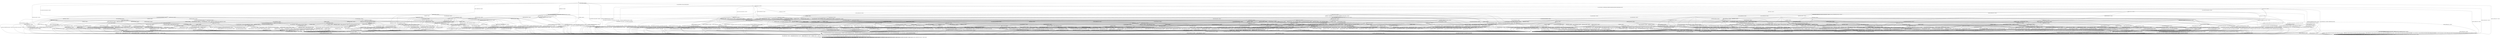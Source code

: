 digraph h16 {
s0 [label="s0"];
s1 [label="s1"];
s2 [label="s2"];
s6 [label="s6"];
s9 [label="s9"];
s10 [label="s10"];
s12 [label="s12"];
s84 [label="s84"];
s3 [label="s3"];
s4 [label="s4"];
s7 [label="s7"];
s8 [label="s8"];
s11 [label="s11"];
s13 [label="s13"];
s20 [label="s20"];
s26 [label="s26"];
s43 [label="s43"];
s45 [label="s45"];
s64 [label="s64"];
s65 [label="s65"];
s85 [label="s85"];
s86 [label="s86"];
s95 [label="s95"];
s5 [label="s5"];
s14 [label="s14"];
s21 [label="s21"];
s22 [label="s22"];
s23 [label="s23"];
s27 [label="s27"];
s30 [label="s30"];
s31 [label="s31"];
s44 [label="s44"];
s46 [label="s46"];
s52 [label="s52"];
s67 [label="s67"];
s69 [label="s69"];
s70 [label="s70"];
s87 [label="s87"];
s88 [label="s88"];
s89 [label="s89"];
s91 [label="s91"];
s97 [label="s97"];
s15 [label="s15"];
s16 [label="s16"];
s24 [label="s24"];
s28 [label="s28"];
s29 [label="s29"];
s37 [label="s37"];
s38 [label="s38"];
s49 [label="s49"];
s50 [label="s50"];
s54 [label="s54"];
s55 [label="s55"];
s72 [label="s72"];
s90 [label="s90"];
s92 [label="s92"];
s93 [label="s93"];
s96 [label="s96"];
s17 [label="s17"];
s18 [label="s18"];
s19 [label="s19"];
s25 [label="s25"];
s32 [label="s32"];
s33 [label="s33"];
s34 [label="s34"];
s35 [label="s35"];
s39 [label="s39"];
s40 [label="s40"];
s47 [label="s47"];
s51 [label="s51"];
s53 [label="s53"];
s60 [label="s60"];
s61 [label="s61"];
s66 [label="s66"];
s73 [label="s73"];
s94 [label="s94"];
s36 [label="s36"];
s41 [label="s41"];
s48 [label="s48"];
s56 [label="s56"];
s57 [label="s57"];
s58 [label="s58"];
s62 [label="s62"];
s63 [label="s63"];
s68 [label="s68"];
s71 [label="s71"];
s74 [label="s74"];
s75 [label="s75"];
s78 [label="s78"];
s79 [label="s79"];
s42 [label="s42"];
s59 [label="s59"];
s76 [label="s76"];
s77 [label="s77"];
s80 [label="s80"];
s83 [label="s83"];
s81 [label="s81"];
s82 [label="s82"];
s0 -> s1 [label="RSA_CLIENT_HELLO / HELLO_VERIFY_REQUEST"];
s0 -> s2 [label="RSA_CLIENT_KEY_EXCHANGE / TIMEOUT"];
s0 -> s9 [label="CHANGE_CIPHER_SPEC / TIMEOUT"];
s0 -> s10 [label="FINISHED / TIMEOUT"];
s0 -> s0 [label="APPLICATION / TIMEOUT"];
s0 -> s84 [label="CERTIFICATE / TIMEOUT"];
s0 -> s12 [label="EMPTY_CERTIFICATE / TIMEOUT"];
s0 -> s10 [label="CERTIFICATE_VERIFY / TIMEOUT"];
s0 -> s6 [label="Alert(WARNING,CLOSE_NOTIFY) / TIMEOUT"];
s0 -> s6 [label="Alert(FATAL,UNEXPECTED_MESSAGE) / TIMEOUT"];
s1 -> s3 [label="RSA_CLIENT_HELLO / SERVER_HELLO,CERTIFICATE,CERTIFICATE_REQUEST,SERVER_HELLO_DONE"];
s1 -> s4 [label="RSA_CLIENT_KEY_EXCHANGE / TIMEOUT"];
s1 -> s9 [label="CHANGE_CIPHER_SPEC / TIMEOUT"];
s1 -> s11 [label="FINISHED / TIMEOUT"];
s1 -> s1 [label="APPLICATION / TIMEOUT"];
s1 -> s20 [label="CERTIFICATE / TIMEOUT"];
s1 -> s13 [label="EMPTY_CERTIFICATE / TIMEOUT"];
s1 -> s11 [label="CERTIFICATE_VERIFY / TIMEOUT"];
s1 -> s6 [label="Alert(WARNING,CLOSE_NOTIFY) / Alert(WARNING,CLOSE_NOTIFY)"];
s1 -> s6 [label="Alert(FATAL,UNEXPECTED_MESSAGE) / TIMEOUT"];
s2 -> s64 [label="RSA_CLIENT_HELLO / TIMEOUT"];
s2 -> s10 [label="RSA_CLIENT_KEY_EXCHANGE / TIMEOUT"];
s2 -> s8 [label="CHANGE_CIPHER_SPEC / TIMEOUT"];
s2 -> s43 [label="FINISHED / TIMEOUT"];
s2 -> s2 [label="APPLICATION / TIMEOUT"];
s2 -> s26 [label="CERTIFICATE / TIMEOUT"];
s2 -> s26 [label="EMPTY_CERTIFICATE / TIMEOUT"];
s2 -> s85 [label="CERTIFICATE_VERIFY / TIMEOUT"];
s2 -> s6 [label="Alert(WARNING,CLOSE_NOTIFY) / TIMEOUT"];
s2 -> s6 [label="Alert(FATAL,UNEXPECTED_MESSAGE) / TIMEOUT"];
s6 -> s7 [label="RSA_CLIENT_HELLO / TIMEOUT"];
s6 -> s7 [label="RSA_CLIENT_KEY_EXCHANGE / TIMEOUT"];
s6 -> s7 [label="CHANGE_CIPHER_SPEC / TIMEOUT"];
s6 -> s7 [label="FINISHED / TIMEOUT"];
s6 -> s7 [label="APPLICATION / TIMEOUT"];
s6 -> s7 [label="CERTIFICATE / TIMEOUT"];
s6 -> s7 [label="EMPTY_CERTIFICATE / TIMEOUT"];
s6 -> s7 [label="CERTIFICATE_VERIFY / TIMEOUT"];
s6 -> s7 [label="Alert(WARNING,CLOSE_NOTIFY) / TIMEOUT"];
s6 -> s7 [label="Alert(FATAL,UNEXPECTED_MESSAGE) / TIMEOUT"];
s9 -> s9 [label="RSA_CLIENT_HELLO / TIMEOUT"];
s9 -> s9 [label="RSA_CLIENT_KEY_EXCHANGE / TIMEOUT"];
s9 -> s9 [label="CHANGE_CIPHER_SPEC / TIMEOUT"];
s9 -> s9 [label="FINISHED / TIMEOUT"];
s9 -> s9 [label="APPLICATION / TIMEOUT"];
s9 -> s9 [label="CERTIFICATE / TIMEOUT"];
s9 -> s9 [label="EMPTY_CERTIFICATE / TIMEOUT"];
s9 -> s9 [label="CERTIFICATE_VERIFY / TIMEOUT"];
s9 -> s9 [label="Alert(WARNING,CLOSE_NOTIFY) / TIMEOUT"];
s9 -> s9 [label="Alert(FATAL,UNEXPECTED_MESSAGE) / TIMEOUT"];
s10 -> s10 [label="RSA_CLIENT_HELLO / TIMEOUT"];
s10 -> s10 [label="RSA_CLIENT_KEY_EXCHANGE / TIMEOUT"];
s10 -> s9 [label="CHANGE_CIPHER_SPEC / TIMEOUT"];
s10 -> s10 [label="FINISHED / TIMEOUT"];
s10 -> s10 [label="APPLICATION / TIMEOUT"];
s10 -> s10 [label="CERTIFICATE / TIMEOUT"];
s10 -> s10 [label="EMPTY_CERTIFICATE / TIMEOUT"];
s10 -> s10 [label="CERTIFICATE_VERIFY / TIMEOUT"];
s10 -> s6 [label="Alert(WARNING,CLOSE_NOTIFY) / TIMEOUT"];
s10 -> s6 [label="Alert(FATAL,UNEXPECTED_MESSAGE) / TIMEOUT"];
s12 -> s65 [label="RSA_CLIENT_HELLO / TIMEOUT"];
s12 -> s26 [label="RSA_CLIENT_KEY_EXCHANGE / TIMEOUT"];
s12 -> s8 [label="CHANGE_CIPHER_SPEC / TIMEOUT"];
s12 -> s45 [label="FINISHED / TIMEOUT"];
s12 -> s12 [label="APPLICATION / TIMEOUT"];
s12 -> s10 [label="CERTIFICATE / TIMEOUT"];
s12 -> s10 [label="EMPTY_CERTIFICATE / TIMEOUT"];
s12 -> s86 [label="CERTIFICATE_VERIFY / TIMEOUT"];
s12 -> s6 [label="Alert(WARNING,CLOSE_NOTIFY) / TIMEOUT"];
s12 -> s6 [label="Alert(FATAL,UNEXPECTED_MESSAGE) / TIMEOUT"];
s84 -> s95 [label="RSA_CLIENT_HELLO / TIMEOUT"];
s84 -> s84 [label="RSA_CLIENT_KEY_EXCHANGE / TIMEOUT"];
s84 -> s9 [label="CHANGE_CIPHER_SPEC / TIMEOUT"];
s84 -> s84 [label="FINISHED / TIMEOUT"];
s84 -> s84 [label="APPLICATION / TIMEOUT"];
s84 -> s10 [label="CERTIFICATE / TIMEOUT"];
s84 -> s10 [label="EMPTY_CERTIFICATE / TIMEOUT"];
s84 -> s86 [label="CERTIFICATE_VERIFY / TIMEOUT"];
s84 -> s6 [label="Alert(WARNING,CLOSE_NOTIFY) / TIMEOUT"];
s84 -> s6 [label="Alert(FATAL,UNEXPECTED_MESSAGE) / TIMEOUT"];
s3 -> s6 [label="RSA_CLIENT_HELLO / Alert(FATAL,UNEXPECTED_MESSAGE)"];
s3 -> s14 [label="RSA_CLIENT_KEY_EXCHANGE / TIMEOUT"];
s3 -> s9 [label="CHANGE_CIPHER_SPEC / TIMEOUT"];
s3 -> s11 [label="FINISHED / TIMEOUT"];
s3 -> s3 [label="APPLICATION / TIMEOUT"];
s3 -> s97 [label="CERTIFICATE / TIMEOUT"];
s3 -> s21 [label="EMPTY_CERTIFICATE / TIMEOUT"];
s3 -> s11 [label="CERTIFICATE_VERIFY / TIMEOUT"];
s3 -> s6 [label="Alert(WARNING,CLOSE_NOTIFY) / Alert(WARNING,CLOSE_NOTIFY)"];
s3 -> s6 [label="Alert(FATAL,UNEXPECTED_MESSAGE) / TIMEOUT"];
s4 -> s30 [label="RSA_CLIENT_HELLO / TIMEOUT"];
s4 -> s11 [label="RSA_CLIENT_KEY_EXCHANGE / TIMEOUT"];
s4 -> s5 [label="CHANGE_CIPHER_SPEC / TIMEOUT"];
s4 -> s44 [label="FINISHED / TIMEOUT"];
s4 -> s4 [label="APPLICATION / TIMEOUT"];
s4 -> s27 [label="CERTIFICATE / TIMEOUT"];
s4 -> s27 [label="EMPTY_CERTIFICATE / TIMEOUT"];
s4 -> s22 [label="CERTIFICATE_VERIFY / TIMEOUT"];
s4 -> s6 [label="Alert(WARNING,CLOSE_NOTIFY) / Alert(WARNING,CLOSE_NOTIFY)"];
s4 -> s6 [label="Alert(FATAL,UNEXPECTED_MESSAGE) / TIMEOUT"];
s7 -> s7 [label="RSA_CLIENT_HELLO / SOCKET_CLOSED"];
s7 -> s7 [label="RSA_CLIENT_KEY_EXCHANGE / SOCKET_CLOSED"];
s7 -> s7 [label="CHANGE_CIPHER_SPEC / SOCKET_CLOSED"];
s7 -> s7 [label="FINISHED / SOCKET_CLOSED"];
s7 -> s7 [label="APPLICATION / SOCKET_CLOSED"];
s7 -> s7 [label="CERTIFICATE / SOCKET_CLOSED"];
s7 -> s7 [label="EMPTY_CERTIFICATE / SOCKET_CLOSED"];
s7 -> s7 [label="CERTIFICATE_VERIFY / SOCKET_CLOSED"];
s7 -> s7 [label="Alert(WARNING,CLOSE_NOTIFY) / SOCKET_CLOSED"];
s7 -> s7 [label="Alert(FATAL,UNEXPECTED_MESSAGE) / SOCKET_CLOSED"];
s8 -> s6 [label="RSA_CLIENT_HELLO / TIMEOUT"];
s8 -> s6 [label="RSA_CLIENT_KEY_EXCHANGE / TIMEOUT"];
s8 -> s9 [label="CHANGE_CIPHER_SPEC / TIMEOUT"];
s8 -> s6 [label="FINISHED / TIMEOUT"];
s8 -> s8 [label="APPLICATION / TIMEOUT"];
s8 -> s6 [label="CERTIFICATE / TIMEOUT"];
s8 -> s6 [label="EMPTY_CERTIFICATE / TIMEOUT"];
s8 -> s6 [label="CERTIFICATE_VERIFY / TIMEOUT"];
s8 -> s8 [label="Alert(WARNING,CLOSE_NOTIFY) / TIMEOUT"];
s8 -> s8 [label="Alert(FATAL,UNEXPECTED_MESSAGE) / TIMEOUT"];
s11 -> s11 [label="RSA_CLIENT_HELLO / TIMEOUT"];
s11 -> s11 [label="RSA_CLIENT_KEY_EXCHANGE / TIMEOUT"];
s11 -> s9 [label="CHANGE_CIPHER_SPEC / TIMEOUT"];
s11 -> s11 [label="FINISHED / TIMEOUT"];
s11 -> s11 [label="APPLICATION / TIMEOUT"];
s11 -> s11 [label="CERTIFICATE / TIMEOUT"];
s11 -> s11 [label="EMPTY_CERTIFICATE / TIMEOUT"];
s11 -> s11 [label="CERTIFICATE_VERIFY / TIMEOUT"];
s11 -> s6 [label="Alert(WARNING,CLOSE_NOTIFY) / Alert(WARNING,CLOSE_NOTIFY)"];
s11 -> s6 [label="Alert(FATAL,UNEXPECTED_MESSAGE) / TIMEOUT"];
s13 -> s31 [label="RSA_CLIENT_HELLO / TIMEOUT"];
s13 -> s27 [label="RSA_CLIENT_KEY_EXCHANGE / TIMEOUT"];
s13 -> s5 [label="CHANGE_CIPHER_SPEC / TIMEOUT"];
s13 -> s46 [label="FINISHED / TIMEOUT"];
s13 -> s13 [label="APPLICATION / TIMEOUT"];
s13 -> s11 [label="CERTIFICATE / TIMEOUT"];
s13 -> s11 [label="EMPTY_CERTIFICATE / TIMEOUT"];
s13 -> s23 [label="CERTIFICATE_VERIFY / TIMEOUT"];
s13 -> s6 [label="Alert(WARNING,CLOSE_NOTIFY) / Alert(WARNING,CLOSE_NOTIFY)"];
s13 -> s6 [label="Alert(FATAL,UNEXPECTED_MESSAGE) / TIMEOUT"];
s20 -> s20 [label="RSA_CLIENT_HELLO / TIMEOUT"];
s20 -> s97 [label="RSA_CLIENT_KEY_EXCHANGE / TIMEOUT"];
s20 -> s9 [label="CHANGE_CIPHER_SPEC / TIMEOUT"];
s20 -> s20 [label="FINISHED / TIMEOUT"];
s20 -> s20 [label="APPLICATION / TIMEOUT"];
s20 -> s11 [label="CERTIFICATE / TIMEOUT"];
s20 -> s11 [label="EMPTY_CERTIFICATE / TIMEOUT"];
s20 -> s23 [label="CERTIFICATE_VERIFY / TIMEOUT"];
s20 -> s6 [label="Alert(WARNING,CLOSE_NOTIFY) / Alert(WARNING,CLOSE_NOTIFY)"];
s20 -> s6 [label="Alert(FATAL,UNEXPECTED_MESSAGE) / TIMEOUT"];
s26 -> s67 [label="RSA_CLIENT_HELLO / TIMEOUT"];
s26 -> s10 [label="RSA_CLIENT_KEY_EXCHANGE / TIMEOUT"];
s26 -> s8 [label="CHANGE_CIPHER_SPEC / TIMEOUT"];
s26 -> s52 [label="FINISHED / TIMEOUT"];
s26 -> s26 [label="APPLICATION / TIMEOUT"];
s26 -> s10 [label="CERTIFICATE / TIMEOUT"];
s26 -> s10 [label="EMPTY_CERTIFICATE / TIMEOUT"];
s26 -> s87 [label="CERTIFICATE_VERIFY / TIMEOUT"];
s26 -> s6 [label="Alert(WARNING,CLOSE_NOTIFY) / TIMEOUT"];
s26 -> s6 [label="Alert(FATAL,UNEXPECTED_MESSAGE) / TIMEOUT"];
s43 -> s69 [label="RSA_CLIENT_HELLO / TIMEOUT"];
s43 -> s10 [label="RSA_CLIENT_KEY_EXCHANGE / TIMEOUT"];
s43 -> s8 [label="CHANGE_CIPHER_SPEC / TIMEOUT"];
s43 -> s10 [label="FINISHED / TIMEOUT"];
s43 -> s43 [label="APPLICATION / TIMEOUT"];
s43 -> s52 [label="CERTIFICATE / TIMEOUT"];
s43 -> s52 [label="EMPTY_CERTIFICATE / TIMEOUT"];
s43 -> s88 [label="CERTIFICATE_VERIFY / TIMEOUT"];
s43 -> s6 [label="Alert(WARNING,CLOSE_NOTIFY) / TIMEOUT"];
s43 -> s6 [label="Alert(FATAL,UNEXPECTED_MESSAGE) / TIMEOUT"];
s45 -> s70 [label="RSA_CLIENT_HELLO / TIMEOUT"];
s45 -> s52 [label="RSA_CLIENT_KEY_EXCHANGE / TIMEOUT"];
s45 -> s8 [label="CHANGE_CIPHER_SPEC / TIMEOUT"];
s45 -> s10 [label="FINISHED / TIMEOUT"];
s45 -> s45 [label="APPLICATION / TIMEOUT"];
s45 -> s10 [label="CERTIFICATE / TIMEOUT"];
s45 -> s10 [label="EMPTY_CERTIFICATE / TIMEOUT"];
s45 -> s89 [label="CERTIFICATE_VERIFY / TIMEOUT"];
s45 -> s6 [label="Alert(WARNING,CLOSE_NOTIFY) / TIMEOUT"];
s45 -> s6 [label="Alert(FATAL,UNEXPECTED_MESSAGE) / TIMEOUT"];
s64 -> s10 [label="RSA_CLIENT_HELLO / TIMEOUT"];
s64 -> s10 [label="RSA_CLIENT_KEY_EXCHANGE / TIMEOUT"];
s64 -> s8 [label="CHANGE_CIPHER_SPEC / TIMEOUT"];
s64 -> s69 [label="FINISHED / TIMEOUT"];
s64 -> s64 [label="APPLICATION / TIMEOUT"];
s64 -> s67 [label="CERTIFICATE / TIMEOUT"];
s64 -> s67 [label="EMPTY_CERTIFICATE / TIMEOUT"];
s64 -> s91 [label="CERTIFICATE_VERIFY / TIMEOUT"];
s64 -> s6 [label="Alert(WARNING,CLOSE_NOTIFY) / TIMEOUT"];
s64 -> s6 [label="Alert(FATAL,UNEXPECTED_MESSAGE) / TIMEOUT"];
s65 -> s10 [label="RSA_CLIENT_HELLO / TIMEOUT"];
s65 -> s67 [label="RSA_CLIENT_KEY_EXCHANGE / TIMEOUT"];
s65 -> s8 [label="CHANGE_CIPHER_SPEC / TIMEOUT"];
s65 -> s70 [label="FINISHED / TIMEOUT"];
s65 -> s65 [label="APPLICATION / TIMEOUT"];
s65 -> s10 [label="CERTIFICATE / TIMEOUT"];
s65 -> s10 [label="EMPTY_CERTIFICATE / TIMEOUT"];
s65 -> s86 [label="CERTIFICATE_VERIFY / TIMEOUT"];
s65 -> s6 [label="Alert(WARNING,CLOSE_NOTIFY) / TIMEOUT"];
s65 -> s6 [label="Alert(FATAL,UNEXPECTED_MESSAGE) / TIMEOUT"];
s85 -> s91 [label="RSA_CLIENT_HELLO / TIMEOUT"];
s85 -> s10 [label="RSA_CLIENT_KEY_EXCHANGE / TIMEOUT"];
s85 -> s8 [label="CHANGE_CIPHER_SPEC / TIMEOUT"];
s85 -> s88 [label="FINISHED / TIMEOUT"];
s85 -> s85 [label="APPLICATION / TIMEOUT"];
s85 -> s87 [label="CERTIFICATE / TIMEOUT"];
s85 -> s87 [label="EMPTY_CERTIFICATE / TIMEOUT"];
s85 -> s10 [label="CERTIFICATE_VERIFY / TIMEOUT"];
s85 -> s6 [label="Alert(WARNING,CLOSE_NOTIFY) / TIMEOUT"];
s85 -> s6 [label="Alert(FATAL,UNEXPECTED_MESSAGE) / TIMEOUT"];
s86 -> s86 [label="RSA_CLIENT_HELLO / TIMEOUT"];
s86 -> s87 [label="RSA_CLIENT_KEY_EXCHANGE / TIMEOUT"];
s86 -> s8 [label="CHANGE_CIPHER_SPEC / TIMEOUT"];
s86 -> s89 [label="FINISHED / TIMEOUT"];
s86 -> s86 [label="APPLICATION / TIMEOUT"];
s86 -> s10 [label="CERTIFICATE / TIMEOUT"];
s86 -> s10 [label="EMPTY_CERTIFICATE / TIMEOUT"];
s86 -> s10 [label="CERTIFICATE_VERIFY / TIMEOUT"];
s86 -> s6 [label="Alert(WARNING,CLOSE_NOTIFY) / TIMEOUT"];
s86 -> s6 [label="Alert(FATAL,UNEXPECTED_MESSAGE) / TIMEOUT"];
s95 -> s10 [label="RSA_CLIENT_HELLO / TIMEOUT"];
s95 -> s84 [label="RSA_CLIENT_KEY_EXCHANGE / TIMEOUT"];
s95 -> s9 [label="CHANGE_CIPHER_SPEC / TIMEOUT"];
s95 -> s95 [label="FINISHED / TIMEOUT"];
s95 -> s95 [label="APPLICATION / TIMEOUT"];
s95 -> s10 [label="CERTIFICATE / TIMEOUT"];
s95 -> s10 [label="EMPTY_CERTIFICATE / TIMEOUT"];
s95 -> s86 [label="CERTIFICATE_VERIFY / TIMEOUT"];
s95 -> s6 [label="Alert(WARNING,CLOSE_NOTIFY) / TIMEOUT"];
s95 -> s6 [label="Alert(FATAL,UNEXPECTED_MESSAGE) / TIMEOUT"];
s5 -> s6 [label="RSA_CLIENT_HELLO / Alert(FATAL,UNEXPECTED_MESSAGE)"];
s5 -> s6 [label="RSA_CLIENT_KEY_EXCHANGE / Alert(FATAL,UNEXPECTED_MESSAGE)"];
s5 -> s9 [label="CHANGE_CIPHER_SPEC / TIMEOUT"];
s5 -> s6 [label="FINISHED / Alert(FATAL,UNEXPECTED_MESSAGE)"];
s5 -> s5 [label="APPLICATION / TIMEOUT"];
s5 -> s6 [label="CERTIFICATE / Alert(FATAL,UNEXPECTED_MESSAGE)"];
s5 -> s6 [label="EMPTY_CERTIFICATE / Alert(FATAL,UNEXPECTED_MESSAGE)"];
s5 -> s6 [label="CERTIFICATE_VERIFY / Alert(FATAL,UNEXPECTED_MESSAGE)"];
s5 -> s5 [label="Alert(WARNING,CLOSE_NOTIFY) / TIMEOUT"];
s5 -> s5 [label="Alert(FATAL,UNEXPECTED_MESSAGE) / TIMEOUT"];
s14 -> s30 [label="RSA_CLIENT_HELLO / TIMEOUT"];
s14 -> s11 [label="RSA_CLIENT_KEY_EXCHANGE / TIMEOUT"];
s14 -> s15 [label="CHANGE_CIPHER_SPEC / TIMEOUT"];
s14 -> s44 [label="FINISHED / TIMEOUT"];
s14 -> s14 [label="APPLICATION / TIMEOUT"];
s14 -> s24 [label="CERTIFICATE / TIMEOUT"];
s14 -> s96 [label="EMPTY_CERTIFICATE / TIMEOUT"];
s14 -> s16 [label="CERTIFICATE_VERIFY / TIMEOUT"];
s14 -> s6 [label="Alert(WARNING,CLOSE_NOTIFY) / Alert(WARNING,CLOSE_NOTIFY)"];
s14 -> s6 [label="Alert(FATAL,UNEXPECTED_MESSAGE) / TIMEOUT"];
s21 -> s31 [label="RSA_CLIENT_HELLO / TIMEOUT"];
s21 -> s96 [label="RSA_CLIENT_KEY_EXCHANGE / TIMEOUT"];
s21 -> s5 [label="CHANGE_CIPHER_SPEC / TIMEOUT"];
s21 -> s46 [label="FINISHED / TIMEOUT"];
s21 -> s21 [label="APPLICATION / TIMEOUT"];
s21 -> s11 [label="CERTIFICATE / TIMEOUT"];
s21 -> s11 [label="EMPTY_CERTIFICATE / TIMEOUT"];
s21 -> s28 [label="CERTIFICATE_VERIFY / TIMEOUT"];
s21 -> s6 [label="Alert(WARNING,CLOSE_NOTIFY) / Alert(WARNING,CLOSE_NOTIFY)"];
s21 -> s6 [label="Alert(FATAL,UNEXPECTED_MESSAGE) / TIMEOUT"];
s22 -> s37 [label="RSA_CLIENT_HELLO / TIMEOUT"];
s22 -> s11 [label="RSA_CLIENT_KEY_EXCHANGE / TIMEOUT"];
s22 -> s5 [label="CHANGE_CIPHER_SPEC / TIMEOUT"];
s22 -> s49 [label="FINISHED / TIMEOUT"];
s22 -> s22 [label="APPLICATION / TIMEOUT"];
s22 -> s29 [label="CERTIFICATE / TIMEOUT"];
s22 -> s29 [label="EMPTY_CERTIFICATE / TIMEOUT"];
s22 -> s11 [label="CERTIFICATE_VERIFY / TIMEOUT"];
s22 -> s6 [label="Alert(WARNING,CLOSE_NOTIFY) / Alert(WARNING,CLOSE_NOTIFY)"];
s22 -> s6 [label="Alert(FATAL,UNEXPECTED_MESSAGE) / TIMEOUT"];
s23 -> s38 [label="RSA_CLIENT_HELLO / TIMEOUT"];
s23 -> s29 [label="RSA_CLIENT_KEY_EXCHANGE / TIMEOUT"];
s23 -> s5 [label="CHANGE_CIPHER_SPEC / TIMEOUT"];
s23 -> s50 [label="FINISHED / TIMEOUT"];
s23 -> s23 [label="APPLICATION / TIMEOUT"];
s23 -> s11 [label="CERTIFICATE / TIMEOUT"];
s23 -> s11 [label="EMPTY_CERTIFICATE / TIMEOUT"];
s23 -> s11 [label="CERTIFICATE_VERIFY / TIMEOUT"];
s23 -> s6 [label="Alert(WARNING,CLOSE_NOTIFY) / Alert(WARNING,CLOSE_NOTIFY)"];
s23 -> s6 [label="Alert(FATAL,UNEXPECTED_MESSAGE) / TIMEOUT"];
s27 -> s32 [label="RSA_CLIENT_HELLO / TIMEOUT"];
s27 -> s11 [label="RSA_CLIENT_KEY_EXCHANGE / TIMEOUT"];
s27 -> s5 [label="CHANGE_CIPHER_SPEC / TIMEOUT"];
s27 -> s51 [label="FINISHED / TIMEOUT"];
s27 -> s27 [label="APPLICATION / TIMEOUT"];
s27 -> s11 [label="CERTIFICATE / TIMEOUT"];
s27 -> s11 [label="EMPTY_CERTIFICATE / TIMEOUT"];
s27 -> s29 [label="CERTIFICATE_VERIFY / TIMEOUT"];
s27 -> s6 [label="Alert(WARNING,CLOSE_NOTIFY) / Alert(WARNING,CLOSE_NOTIFY)"];
s27 -> s6 [label="Alert(FATAL,UNEXPECTED_MESSAGE) / TIMEOUT"];
s30 -> s11 [label="RSA_CLIENT_HELLO / TIMEOUT"];
s30 -> s11 [label="RSA_CLIENT_KEY_EXCHANGE / TIMEOUT"];
s30 -> s5 [label="CHANGE_CIPHER_SPEC / TIMEOUT"];
s30 -> s54 [label="FINISHED / TIMEOUT"];
s30 -> s30 [label="APPLICATION / TIMEOUT"];
s30 -> s32 [label="CERTIFICATE / TIMEOUT"];
s30 -> s32 [label="EMPTY_CERTIFICATE / TIMEOUT"];
s30 -> s37 [label="CERTIFICATE_VERIFY / TIMEOUT"];
s30 -> s6 [label="Alert(WARNING,CLOSE_NOTIFY) / Alert(WARNING,CLOSE_NOTIFY)"];
s30 -> s6 [label="Alert(FATAL,UNEXPECTED_MESSAGE) / TIMEOUT"];
s31 -> s11 [label="RSA_CLIENT_HELLO / TIMEOUT"];
s31 -> s32 [label="RSA_CLIENT_KEY_EXCHANGE / TIMEOUT"];
s31 -> s5 [label="CHANGE_CIPHER_SPEC / TIMEOUT"];
s31 -> s55 [label="FINISHED / TIMEOUT"];
s31 -> s31 [label="APPLICATION / TIMEOUT"];
s31 -> s11 [label="CERTIFICATE / TIMEOUT"];
s31 -> s11 [label="EMPTY_CERTIFICATE / TIMEOUT"];
s31 -> s38 [label="CERTIFICATE_VERIFY / TIMEOUT"];
s31 -> s6 [label="Alert(WARNING,CLOSE_NOTIFY) / Alert(WARNING,CLOSE_NOTIFY)"];
s31 -> s6 [label="Alert(FATAL,UNEXPECTED_MESSAGE) / TIMEOUT"];
s44 -> s54 [label="RSA_CLIENT_HELLO / TIMEOUT"];
s44 -> s11 [label="RSA_CLIENT_KEY_EXCHANGE / TIMEOUT"];
s44 -> s5 [label="CHANGE_CIPHER_SPEC / TIMEOUT"];
s44 -> s11 [label="FINISHED / TIMEOUT"];
s44 -> s44 [label="APPLICATION / TIMEOUT"];
s44 -> s51 [label="CERTIFICATE / TIMEOUT"];
s44 -> s51 [label="EMPTY_CERTIFICATE / TIMEOUT"];
s44 -> s49 [label="CERTIFICATE_VERIFY / TIMEOUT"];
s44 -> s6 [label="Alert(WARNING,CLOSE_NOTIFY) / Alert(WARNING,CLOSE_NOTIFY)"];
s44 -> s6 [label="Alert(FATAL,UNEXPECTED_MESSAGE) / TIMEOUT"];
s46 -> s55 [label="RSA_CLIENT_HELLO / TIMEOUT"];
s46 -> s51 [label="RSA_CLIENT_KEY_EXCHANGE / TIMEOUT"];
s46 -> s5 [label="CHANGE_CIPHER_SPEC / TIMEOUT"];
s46 -> s11 [label="FINISHED / TIMEOUT"];
s46 -> s46 [label="APPLICATION / TIMEOUT"];
s46 -> s11 [label="CERTIFICATE / TIMEOUT"];
s46 -> s11 [label="EMPTY_CERTIFICATE / TIMEOUT"];
s46 -> s50 [label="CERTIFICATE_VERIFY / TIMEOUT"];
s46 -> s6 [label="Alert(WARNING,CLOSE_NOTIFY) / Alert(WARNING,CLOSE_NOTIFY)"];
s46 -> s6 [label="Alert(FATAL,UNEXPECTED_MESSAGE) / TIMEOUT"];
s52 -> s72 [label="RSA_CLIENT_HELLO / TIMEOUT"];
s52 -> s10 [label="RSA_CLIENT_KEY_EXCHANGE / TIMEOUT"];
s52 -> s8 [label="CHANGE_CIPHER_SPEC / TIMEOUT"];
s52 -> s10 [label="FINISHED / TIMEOUT"];
s52 -> s52 [label="APPLICATION / TIMEOUT"];
s52 -> s10 [label="CERTIFICATE / TIMEOUT"];
s52 -> s10 [label="EMPTY_CERTIFICATE / TIMEOUT"];
s52 -> s90 [label="CERTIFICATE_VERIFY / TIMEOUT"];
s52 -> s6 [label="Alert(WARNING,CLOSE_NOTIFY) / TIMEOUT"];
s52 -> s6 [label="Alert(FATAL,UNEXPECTED_MESSAGE) / TIMEOUT"];
s67 -> s10 [label="RSA_CLIENT_HELLO / TIMEOUT"];
s67 -> s10 [label="RSA_CLIENT_KEY_EXCHANGE / TIMEOUT"];
s67 -> s8 [label="CHANGE_CIPHER_SPEC / TIMEOUT"];
s67 -> s72 [label="FINISHED / TIMEOUT"];
s67 -> s67 [label="APPLICATION / TIMEOUT"];
s67 -> s10 [label="CERTIFICATE / TIMEOUT"];
s67 -> s10 [label="EMPTY_CERTIFICATE / TIMEOUT"];
s67 -> s92 [label="CERTIFICATE_VERIFY / TIMEOUT"];
s67 -> s6 [label="Alert(WARNING,CLOSE_NOTIFY) / TIMEOUT"];
s67 -> s6 [label="Alert(FATAL,UNEXPECTED_MESSAGE) / TIMEOUT"];
s69 -> s10 [label="RSA_CLIENT_HELLO / TIMEOUT"];
s69 -> s10 [label="RSA_CLIENT_KEY_EXCHANGE / TIMEOUT"];
s69 -> s8 [label="CHANGE_CIPHER_SPEC / TIMEOUT"];
s69 -> s10 [label="FINISHED / TIMEOUT"];
s69 -> s69 [label="APPLICATION / TIMEOUT"];
s69 -> s72 [label="CERTIFICATE / TIMEOUT"];
s69 -> s72 [label="EMPTY_CERTIFICATE / TIMEOUT"];
s69 -> s93 [label="CERTIFICATE_VERIFY / TIMEOUT"];
s69 -> s6 [label="Alert(WARNING,CLOSE_NOTIFY) / TIMEOUT"];
s69 -> s6 [label="Alert(FATAL,UNEXPECTED_MESSAGE) / TIMEOUT"];
s70 -> s10 [label="RSA_CLIENT_HELLO / TIMEOUT"];
s70 -> s72 [label="RSA_CLIENT_KEY_EXCHANGE / TIMEOUT"];
s70 -> s8 [label="CHANGE_CIPHER_SPEC / TIMEOUT"];
s70 -> s10 [label="FINISHED / TIMEOUT"];
s70 -> s70 [label="APPLICATION / TIMEOUT"];
s70 -> s10 [label="CERTIFICATE / TIMEOUT"];
s70 -> s10 [label="EMPTY_CERTIFICATE / TIMEOUT"];
s70 -> s89 [label="CERTIFICATE_VERIFY / TIMEOUT"];
s70 -> s6 [label="Alert(WARNING,CLOSE_NOTIFY) / TIMEOUT"];
s70 -> s6 [label="Alert(FATAL,UNEXPECTED_MESSAGE) / TIMEOUT"];
s87 -> s92 [label="RSA_CLIENT_HELLO / TIMEOUT"];
s87 -> s10 [label="RSA_CLIENT_KEY_EXCHANGE / TIMEOUT"];
s87 -> s8 [label="CHANGE_CIPHER_SPEC / TIMEOUT"];
s87 -> s90 [label="FINISHED / TIMEOUT"];
s87 -> s87 [label="APPLICATION / TIMEOUT"];
s87 -> s10 [label="CERTIFICATE / TIMEOUT"];
s87 -> s10 [label="EMPTY_CERTIFICATE / TIMEOUT"];
s87 -> s10 [label="CERTIFICATE_VERIFY / TIMEOUT"];
s87 -> s6 [label="Alert(WARNING,CLOSE_NOTIFY) / TIMEOUT"];
s87 -> s6 [label="Alert(FATAL,UNEXPECTED_MESSAGE) / TIMEOUT"];
s88 -> s93 [label="RSA_CLIENT_HELLO / TIMEOUT"];
s88 -> s10 [label="RSA_CLIENT_KEY_EXCHANGE / TIMEOUT"];
s88 -> s8 [label="CHANGE_CIPHER_SPEC / TIMEOUT"];
s88 -> s10 [label="FINISHED / TIMEOUT"];
s88 -> s88 [label="APPLICATION / TIMEOUT"];
s88 -> s90 [label="CERTIFICATE / TIMEOUT"];
s88 -> s90 [label="EMPTY_CERTIFICATE / TIMEOUT"];
s88 -> s10 [label="CERTIFICATE_VERIFY / TIMEOUT"];
s88 -> s6 [label="Alert(WARNING,CLOSE_NOTIFY) / TIMEOUT"];
s88 -> s6 [label="Alert(FATAL,UNEXPECTED_MESSAGE) / TIMEOUT"];
s89 -> s89 [label="RSA_CLIENT_HELLO / TIMEOUT"];
s89 -> s90 [label="RSA_CLIENT_KEY_EXCHANGE / TIMEOUT"];
s89 -> s8 [label="CHANGE_CIPHER_SPEC / TIMEOUT"];
s89 -> s10 [label="FINISHED / TIMEOUT"];
s89 -> s89 [label="APPLICATION / TIMEOUT"];
s89 -> s10 [label="CERTIFICATE / TIMEOUT"];
s89 -> s10 [label="EMPTY_CERTIFICATE / TIMEOUT"];
s89 -> s10 [label="CERTIFICATE_VERIFY / TIMEOUT"];
s89 -> s6 [label="Alert(WARNING,CLOSE_NOTIFY) / TIMEOUT"];
s89 -> s6 [label="Alert(FATAL,UNEXPECTED_MESSAGE) / TIMEOUT"];
s91 -> s10 [label="RSA_CLIENT_HELLO / TIMEOUT"];
s91 -> s10 [label="RSA_CLIENT_KEY_EXCHANGE / TIMEOUT"];
s91 -> s8 [label="CHANGE_CIPHER_SPEC / TIMEOUT"];
s91 -> s93 [label="FINISHED / TIMEOUT"];
s91 -> s91 [label="APPLICATION / TIMEOUT"];
s91 -> s92 [label="CERTIFICATE / TIMEOUT"];
s91 -> s92 [label="EMPTY_CERTIFICATE / TIMEOUT"];
s91 -> s10 [label="CERTIFICATE_VERIFY / TIMEOUT"];
s91 -> s6 [label="Alert(WARNING,CLOSE_NOTIFY) / TIMEOUT"];
s91 -> s6 [label="Alert(FATAL,UNEXPECTED_MESSAGE) / TIMEOUT"];
s97 -> s20 [label="RSA_CLIENT_HELLO / TIMEOUT"];
s97 -> s11 [label="RSA_CLIENT_KEY_EXCHANGE / TIMEOUT"];
s97 -> s9 [label="CHANGE_CIPHER_SPEC / TIMEOUT"];
s97 -> s20 [label="FINISHED / TIMEOUT"];
s97 -> s97 [label="APPLICATION / TIMEOUT"];
s97 -> s11 [label="CERTIFICATE / TIMEOUT"];
s97 -> s11 [label="EMPTY_CERTIFICATE / TIMEOUT"];
s97 -> s29 [label="CERTIFICATE_VERIFY / TIMEOUT"];
s97 -> s6 [label="Alert(WARNING,CLOSE_NOTIFY) / Alert(WARNING,CLOSE_NOTIFY)"];
s97 -> s6 [label="Alert(FATAL,UNEXPECTED_MESSAGE) / TIMEOUT"];
s15 -> s73 [label="RSA_CLIENT_HELLO / TIMEOUT"];
s15 -> s11 [label="RSA_CLIENT_KEY_EXCHANGE / TIMEOUT"];
s15 -> s9 [label="CHANGE_CIPHER_SPEC / TIMEOUT"];
s15 -> s17 [label="FINISHED / CHANGE_CIPHER_SPEC,FINISHED,CHANGE_CIPHER_SPEC,FINISHED"];
s15 -> s15 [label="APPLICATION / TIMEOUT"];
s15 -> s33 [label="CERTIFICATE / TIMEOUT"];
s15 -> s34 [label="EMPTY_CERTIFICATE / TIMEOUT"];
s15 -> s35 [label="CERTIFICATE_VERIFY / TIMEOUT"];
s15 -> s15 [label="Alert(WARNING,CLOSE_NOTIFY) / TIMEOUT"];
s15 -> s15 [label="Alert(FATAL,UNEXPECTED_MESSAGE) / TIMEOUT"];
s16 -> s66 [label="RSA_CLIENT_HELLO / TIMEOUT"];
s16 -> s11 [label="RSA_CLIENT_KEY_EXCHANGE / TIMEOUT"];
s16 -> s18 [label="CHANGE_CIPHER_SPEC / TIMEOUT"];
s16 -> s47 [label="FINISHED / TIMEOUT"];
s16 -> s16 [label="APPLICATION / TIMEOUT"];
s16 -> s19 [label="CERTIFICATE / TIMEOUT"];
s16 -> s19 [label="EMPTY_CERTIFICATE / TIMEOUT"];
s16 -> s11 [label="CERTIFICATE_VERIFY / TIMEOUT"];
s16 -> s6 [label="Alert(WARNING,CLOSE_NOTIFY) / Alert(WARNING,CLOSE_NOTIFY)"];
s16 -> s6 [label="Alert(FATAL,UNEXPECTED_MESSAGE) / TIMEOUT"];
s24 -> s32 [label="RSA_CLIENT_HELLO / TIMEOUT"];
s24 -> s11 [label="RSA_CLIENT_KEY_EXCHANGE / TIMEOUT"];
s24 -> s25 [label="CHANGE_CIPHER_SPEC / TIMEOUT"];
s24 -> s51 [label="FINISHED / TIMEOUT"];
s24 -> s24 [label="APPLICATION / TIMEOUT"];
s24 -> s11 [label="CERTIFICATE / TIMEOUT"];
s24 -> s11 [label="EMPTY_CERTIFICATE / TIMEOUT"];
s24 -> s24 [label="CERTIFICATE_VERIFY / TIMEOUT"];
s24 -> s6 [label="Alert(WARNING,CLOSE_NOTIFY) / Alert(WARNING,CLOSE_NOTIFY)"];
s24 -> s6 [label="Alert(FATAL,UNEXPECTED_MESSAGE) / TIMEOUT"];
s28 -> s39 [label="RSA_CLIENT_HELLO / TIMEOUT"];
s28 -> s19 [label="RSA_CLIENT_KEY_EXCHANGE / TIMEOUT"];
s28 -> s18 [label="CHANGE_CIPHER_SPEC / TIMEOUT"];
s28 -> s28 [label="FINISHED / TIMEOUT"];
s28 -> s28 [label="APPLICATION / TIMEOUT"];
s28 -> s11 [label="CERTIFICATE / TIMEOUT"];
s28 -> s11 [label="EMPTY_CERTIFICATE / TIMEOUT"];
s28 -> s11 [label="CERTIFICATE_VERIFY / TIMEOUT"];
s28 -> s6 [label="Alert(WARNING,CLOSE_NOTIFY) / Alert(WARNING,CLOSE_NOTIFY)"];
s28 -> s6 [label="Alert(FATAL,UNEXPECTED_MESSAGE) / TIMEOUT"];
s29 -> s40 [label="RSA_CLIENT_HELLO / TIMEOUT"];
s29 -> s11 [label="RSA_CLIENT_KEY_EXCHANGE / TIMEOUT"];
s29 -> s5 [label="CHANGE_CIPHER_SPEC / TIMEOUT"];
s29 -> s53 [label="FINISHED / TIMEOUT"];
s29 -> s29 [label="APPLICATION / TIMEOUT"];
s29 -> s11 [label="CERTIFICATE / TIMEOUT"];
s29 -> s11 [label="EMPTY_CERTIFICATE / TIMEOUT"];
s29 -> s11 [label="CERTIFICATE_VERIFY / TIMEOUT"];
s29 -> s6 [label="Alert(WARNING,CLOSE_NOTIFY) / Alert(WARNING,CLOSE_NOTIFY)"];
s29 -> s6 [label="Alert(FATAL,UNEXPECTED_MESSAGE) / TIMEOUT"];
s37 -> s11 [label="RSA_CLIENT_HELLO / TIMEOUT"];
s37 -> s11 [label="RSA_CLIENT_KEY_EXCHANGE / TIMEOUT"];
s37 -> s5 [label="CHANGE_CIPHER_SPEC / TIMEOUT"];
s37 -> s60 [label="FINISHED / TIMEOUT"];
s37 -> s37 [label="APPLICATION / TIMEOUT"];
s37 -> s40 [label="CERTIFICATE / TIMEOUT"];
s37 -> s40 [label="EMPTY_CERTIFICATE / TIMEOUT"];
s37 -> s11 [label="CERTIFICATE_VERIFY / TIMEOUT"];
s37 -> s6 [label="Alert(WARNING,CLOSE_NOTIFY) / Alert(WARNING,CLOSE_NOTIFY)"];
s37 -> s6 [label="Alert(FATAL,UNEXPECTED_MESSAGE) / TIMEOUT"];
s38 -> s11 [label="RSA_CLIENT_HELLO / TIMEOUT"];
s38 -> s40 [label="RSA_CLIENT_KEY_EXCHANGE / TIMEOUT"];
s38 -> s5 [label="CHANGE_CIPHER_SPEC / TIMEOUT"];
s38 -> s61 [label="FINISHED / TIMEOUT"];
s38 -> s38 [label="APPLICATION / TIMEOUT"];
s38 -> s11 [label="CERTIFICATE / TIMEOUT"];
s38 -> s11 [label="EMPTY_CERTIFICATE / TIMEOUT"];
s38 -> s11 [label="CERTIFICATE_VERIFY / TIMEOUT"];
s38 -> s6 [label="Alert(WARNING,CLOSE_NOTIFY) / Alert(WARNING,CLOSE_NOTIFY)"];
s38 -> s6 [label="Alert(FATAL,UNEXPECTED_MESSAGE) / TIMEOUT"];
s49 -> s60 [label="RSA_CLIENT_HELLO / TIMEOUT"];
s49 -> s11 [label="RSA_CLIENT_KEY_EXCHANGE / TIMEOUT"];
s49 -> s5 [label="CHANGE_CIPHER_SPEC / TIMEOUT"];
s49 -> s11 [label="FINISHED / TIMEOUT"];
s49 -> s49 [label="APPLICATION / TIMEOUT"];
s49 -> s53 [label="CERTIFICATE / TIMEOUT"];
s49 -> s53 [label="EMPTY_CERTIFICATE / TIMEOUT"];
s49 -> s11 [label="CERTIFICATE_VERIFY / TIMEOUT"];
s49 -> s6 [label="Alert(WARNING,CLOSE_NOTIFY) / Alert(WARNING,CLOSE_NOTIFY)"];
s49 -> s6 [label="Alert(FATAL,UNEXPECTED_MESSAGE) / TIMEOUT"];
s50 -> s61 [label="RSA_CLIENT_HELLO / TIMEOUT"];
s50 -> s53 [label="RSA_CLIENT_KEY_EXCHANGE / TIMEOUT"];
s50 -> s5 [label="CHANGE_CIPHER_SPEC / TIMEOUT"];
s50 -> s11 [label="FINISHED / TIMEOUT"];
s50 -> s50 [label="APPLICATION / TIMEOUT"];
s50 -> s11 [label="CERTIFICATE / TIMEOUT"];
s50 -> s11 [label="EMPTY_CERTIFICATE / TIMEOUT"];
s50 -> s11 [label="CERTIFICATE_VERIFY / TIMEOUT"];
s50 -> s6 [label="Alert(WARNING,CLOSE_NOTIFY) / Alert(WARNING,CLOSE_NOTIFY)"];
s50 -> s6 [label="Alert(FATAL,UNEXPECTED_MESSAGE) / TIMEOUT"];
s54 -> s11 [label="RSA_CLIENT_HELLO / TIMEOUT"];
s54 -> s11 [label="RSA_CLIENT_KEY_EXCHANGE / TIMEOUT"];
s54 -> s5 [label="CHANGE_CIPHER_SPEC / TIMEOUT"];
s54 -> s11 [label="FINISHED / TIMEOUT"];
s54 -> s54 [label="APPLICATION / TIMEOUT"];
s54 -> s56 [label="CERTIFICATE / TIMEOUT"];
s54 -> s56 [label="EMPTY_CERTIFICATE / TIMEOUT"];
s54 -> s60 [label="CERTIFICATE_VERIFY / TIMEOUT"];
s54 -> s6 [label="Alert(WARNING,CLOSE_NOTIFY) / Alert(WARNING,CLOSE_NOTIFY)"];
s54 -> s6 [label="Alert(FATAL,UNEXPECTED_MESSAGE) / TIMEOUT"];
s55 -> s11 [label="RSA_CLIENT_HELLO / TIMEOUT"];
s55 -> s56 [label="RSA_CLIENT_KEY_EXCHANGE / TIMEOUT"];
s55 -> s5 [label="CHANGE_CIPHER_SPEC / TIMEOUT"];
s55 -> s11 [label="FINISHED / TIMEOUT"];
s55 -> s55 [label="APPLICATION / TIMEOUT"];
s55 -> s11 [label="CERTIFICATE / TIMEOUT"];
s55 -> s11 [label="EMPTY_CERTIFICATE / TIMEOUT"];
s55 -> s61 [label="CERTIFICATE_VERIFY / TIMEOUT"];
s55 -> s6 [label="Alert(WARNING,CLOSE_NOTIFY) / Alert(WARNING,CLOSE_NOTIFY)"];
s55 -> s6 [label="Alert(FATAL,UNEXPECTED_MESSAGE) / TIMEOUT"];
s72 -> s10 [label="RSA_CLIENT_HELLO / TIMEOUT"];
s72 -> s10 [label="RSA_CLIENT_KEY_EXCHANGE / TIMEOUT"];
s72 -> s8 [label="CHANGE_CIPHER_SPEC / TIMEOUT"];
s72 -> s10 [label="FINISHED / TIMEOUT"];
s72 -> s72 [label="APPLICATION / TIMEOUT"];
s72 -> s10 [label="CERTIFICATE / TIMEOUT"];
s72 -> s10 [label="EMPTY_CERTIFICATE / TIMEOUT"];
s72 -> s94 [label="CERTIFICATE_VERIFY / TIMEOUT"];
s72 -> s6 [label="Alert(WARNING,CLOSE_NOTIFY) / TIMEOUT"];
s72 -> s6 [label="Alert(FATAL,UNEXPECTED_MESSAGE) / TIMEOUT"];
s90 -> s94 [label="RSA_CLIENT_HELLO / TIMEOUT"];
s90 -> s10 [label="RSA_CLIENT_KEY_EXCHANGE / TIMEOUT"];
s90 -> s8 [label="CHANGE_CIPHER_SPEC / TIMEOUT"];
s90 -> s10 [label="FINISHED / TIMEOUT"];
s90 -> s90 [label="APPLICATION / TIMEOUT"];
s90 -> s10 [label="CERTIFICATE / TIMEOUT"];
s90 -> s10 [label="EMPTY_CERTIFICATE / TIMEOUT"];
s90 -> s10 [label="CERTIFICATE_VERIFY / TIMEOUT"];
s90 -> s6 [label="Alert(WARNING,CLOSE_NOTIFY) / TIMEOUT"];
s90 -> s6 [label="Alert(FATAL,UNEXPECTED_MESSAGE) / TIMEOUT"];
s92 -> s10 [label="RSA_CLIENT_HELLO / TIMEOUT"];
s92 -> s10 [label="RSA_CLIENT_KEY_EXCHANGE / TIMEOUT"];
s92 -> s8 [label="CHANGE_CIPHER_SPEC / TIMEOUT"];
s92 -> s94 [label="FINISHED / TIMEOUT"];
s92 -> s92 [label="APPLICATION / TIMEOUT"];
s92 -> s10 [label="CERTIFICATE / TIMEOUT"];
s92 -> s10 [label="EMPTY_CERTIFICATE / TIMEOUT"];
s92 -> s10 [label="CERTIFICATE_VERIFY / TIMEOUT"];
s92 -> s6 [label="Alert(WARNING,CLOSE_NOTIFY) / TIMEOUT"];
s92 -> s6 [label="Alert(FATAL,UNEXPECTED_MESSAGE) / TIMEOUT"];
s93 -> s10 [label="RSA_CLIENT_HELLO / TIMEOUT"];
s93 -> s10 [label="RSA_CLIENT_KEY_EXCHANGE / TIMEOUT"];
s93 -> s8 [label="CHANGE_CIPHER_SPEC / TIMEOUT"];
s93 -> s10 [label="FINISHED / TIMEOUT"];
s93 -> s93 [label="APPLICATION / TIMEOUT"];
s93 -> s94 [label="CERTIFICATE / TIMEOUT"];
s93 -> s94 [label="EMPTY_CERTIFICATE / TIMEOUT"];
s93 -> s10 [label="CERTIFICATE_VERIFY / TIMEOUT"];
s93 -> s6 [label="Alert(WARNING,CLOSE_NOTIFY) / TIMEOUT"];
s93 -> s6 [label="Alert(FATAL,UNEXPECTED_MESSAGE) / TIMEOUT"];
s96 -> s32 [label="RSA_CLIENT_HELLO / TIMEOUT"];
s96 -> s11 [label="RSA_CLIENT_KEY_EXCHANGE / TIMEOUT"];
s96 -> s25 [label="CHANGE_CIPHER_SPEC / TIMEOUT"];
s96 -> s51 [label="FINISHED / TIMEOUT"];
s96 -> s96 [label="APPLICATION / TIMEOUT"];
s96 -> s11 [label="CERTIFICATE / TIMEOUT"];
s96 -> s11 [label="EMPTY_CERTIFICATE / TIMEOUT"];
s96 -> s19 [label="CERTIFICATE_VERIFY / TIMEOUT"];
s96 -> s6 [label="Alert(WARNING,CLOSE_NOTIFY) / Alert(WARNING,CLOSE_NOTIFY)"];
s96 -> s6 [label="Alert(FATAL,UNEXPECTED_MESSAGE) / TIMEOUT"];
s17 -> s17 [label="RSA_CLIENT_HELLO / TIMEOUT"];
s17 -> s17 [label="RSA_CLIENT_KEY_EXCHANGE / TIMEOUT"];
s17 -> s9 [label="CHANGE_CIPHER_SPEC / TIMEOUT"];
s17 -> s17 [label="FINISHED / TIMEOUT"];
s17 -> s6 [label="APPLICATION / APPLICATION"];
s17 -> s17 [label="CERTIFICATE / TIMEOUT"];
s17 -> s17 [label="EMPTY_CERTIFICATE / TIMEOUT"];
s17 -> s17 [label="CERTIFICATE_VERIFY / TIMEOUT"];
s17 -> s6 [label="Alert(WARNING,CLOSE_NOTIFY) / TIMEOUT"];
s17 -> s6 [label="Alert(FATAL,UNEXPECTED_MESSAGE) / TIMEOUT"];
s18 -> s6 [label="RSA_CLIENT_HELLO / Alert(FATAL,HANDSHAKE_FAILURE)"];
s18 -> s6 [label="RSA_CLIENT_KEY_EXCHANGE / Alert(FATAL,HANDSHAKE_FAILURE)"];
s18 -> s9 [label="CHANGE_CIPHER_SPEC / TIMEOUT"];
s18 -> s6 [label="FINISHED / Alert(FATAL,HANDSHAKE_FAILURE)"];
s18 -> s18 [label="APPLICATION / TIMEOUT"];
s18 -> s6 [label="CERTIFICATE / Alert(FATAL,HANDSHAKE_FAILURE)"];
s18 -> s6 [label="EMPTY_CERTIFICATE / Alert(FATAL,HANDSHAKE_FAILURE)"];
s18 -> s6 [label="CERTIFICATE_VERIFY / Alert(FATAL,HANDSHAKE_FAILURE)"];
s18 -> s18 [label="Alert(WARNING,CLOSE_NOTIFY) / TIMEOUT"];
s18 -> s18 [label="Alert(FATAL,UNEXPECTED_MESSAGE) / TIMEOUT"];
s19 -> s36 [label="RSA_CLIENT_HELLO / TIMEOUT"];
s19 -> s11 [label="RSA_CLIENT_KEY_EXCHANGE / TIMEOUT"];
s19 -> s18 [label="CHANGE_CIPHER_SPEC / TIMEOUT"];
s19 -> s48 [label="FINISHED / TIMEOUT"];
s19 -> s19 [label="APPLICATION / TIMEOUT"];
s19 -> s11 [label="CERTIFICATE / TIMEOUT"];
s19 -> s11 [label="EMPTY_CERTIFICATE / TIMEOUT"];
s19 -> s11 [label="CERTIFICATE_VERIFY / TIMEOUT"];
s19 -> s6 [label="Alert(WARNING,CLOSE_NOTIFY) / Alert(WARNING,CLOSE_NOTIFY)"];
s19 -> s6 [label="Alert(FATAL,UNEXPECTED_MESSAGE) / TIMEOUT"];
s25 -> s11 [label="RSA_CLIENT_HELLO / TIMEOUT"];
s25 -> s11 [label="RSA_CLIENT_KEY_EXCHANGE / TIMEOUT"];
s25 -> s9 [label="CHANGE_CIPHER_SPEC / TIMEOUT"];
s25 -> s17 [label="FINISHED / CHANGE_CIPHER_SPEC,FINISHED,CHANGE_CIPHER_SPEC,FINISHED"];
s25 -> s25 [label="APPLICATION / TIMEOUT"];
s25 -> s11 [label="CERTIFICATE / TIMEOUT"];
s25 -> s11 [label="EMPTY_CERTIFICATE / TIMEOUT"];
s25 -> s11 [label="CERTIFICATE_VERIFY / TIMEOUT"];
s25 -> s25 [label="Alert(WARNING,CLOSE_NOTIFY) / TIMEOUT"];
s25 -> s25 [label="Alert(FATAL,UNEXPECTED_MESSAGE) / TIMEOUT"];
s32 -> s11 [label="RSA_CLIENT_HELLO / TIMEOUT"];
s32 -> s11 [label="RSA_CLIENT_KEY_EXCHANGE / TIMEOUT"];
s32 -> s5 [label="CHANGE_CIPHER_SPEC / TIMEOUT"];
s32 -> s56 [label="FINISHED / TIMEOUT"];
s32 -> s32 [label="APPLICATION / TIMEOUT"];
s32 -> s11 [label="CERTIFICATE / TIMEOUT"];
s32 -> s11 [label="EMPTY_CERTIFICATE / TIMEOUT"];
s32 -> s40 [label="CERTIFICATE_VERIFY / TIMEOUT"];
s32 -> s6 [label="Alert(WARNING,CLOSE_NOTIFY) / Alert(WARNING,CLOSE_NOTIFY)"];
s32 -> s6 [label="Alert(FATAL,UNEXPECTED_MESSAGE) / TIMEOUT"];
s33 -> s74 [label="RSA_CLIENT_HELLO / TIMEOUT"];
s33 -> s11 [label="RSA_CLIENT_KEY_EXCHANGE / TIMEOUT"];
s33 -> s5 [label="CHANGE_CIPHER_SPEC / TIMEOUT"];
s33 -> s41 [label="FINISHED / TIMEOUT"];
s33 -> s11 [label="APPLICATION / TIMEOUT"];
s33 -> s11 [label="CERTIFICATE / TIMEOUT"];
s33 -> s11 [label="EMPTY_CERTIFICATE / TIMEOUT"];
s33 -> s57 [label="CERTIFICATE_VERIFY / TIMEOUT"];
s33 -> s6 [label="Alert(WARNING,CLOSE_NOTIFY) / Alert(WARNING,CLOSE_NOTIFY)"];
s33 -> s6 [label="Alert(FATAL,UNEXPECTED_MESSAGE) / TIMEOUT"];
s34 -> s74 [label="RSA_CLIENT_HELLO / TIMEOUT"];
s34 -> s11 [label="RSA_CLIENT_KEY_EXCHANGE / TIMEOUT"];
s34 -> s5 [label="CHANGE_CIPHER_SPEC / TIMEOUT"];
s34 -> s41 [label="FINISHED / TIMEOUT"];
s34 -> s11 [label="APPLICATION / TIMEOUT"];
s34 -> s11 [label="CERTIFICATE / TIMEOUT"];
s34 -> s11 [label="EMPTY_CERTIFICATE / TIMEOUT"];
s34 -> s68 [label="CERTIFICATE_VERIFY / TIMEOUT"];
s34 -> s6 [label="Alert(WARNING,CLOSE_NOTIFY) / Alert(WARNING,CLOSE_NOTIFY)"];
s34 -> s6 [label="Alert(FATAL,UNEXPECTED_MESSAGE) / TIMEOUT"];
s35 -> s75 [label="RSA_CLIENT_HELLO / TIMEOUT"];
s35 -> s11 [label="RSA_CLIENT_KEY_EXCHANGE / TIMEOUT"];
s35 -> s18 [label="CHANGE_CIPHER_SPEC / TIMEOUT"];
s35 -> s58 [label="FINISHED / TIMEOUT"];
s35 -> s11 [label="APPLICATION / TIMEOUT"];
s35 -> s68 [label="CERTIFICATE / TIMEOUT"];
s35 -> s68 [label="EMPTY_CERTIFICATE / TIMEOUT"];
s35 -> s11 [label="CERTIFICATE_VERIFY / TIMEOUT"];
s35 -> s6 [label="Alert(WARNING,CLOSE_NOTIFY) / Alert(WARNING,CLOSE_NOTIFY)"];
s35 -> s6 [label="Alert(FATAL,UNEXPECTED_MESSAGE) / TIMEOUT"];
s39 -> s11 [label="RSA_CLIENT_HELLO / TIMEOUT"];
s39 -> s36 [label="RSA_CLIENT_KEY_EXCHANGE / TIMEOUT"];
s39 -> s18 [label="CHANGE_CIPHER_SPEC / TIMEOUT"];
s39 -> s62 [label="FINISHED / TIMEOUT"];
s39 -> s39 [label="APPLICATION / TIMEOUT"];
s39 -> s11 [label="CERTIFICATE / TIMEOUT"];
s39 -> s11 [label="EMPTY_CERTIFICATE / TIMEOUT"];
s39 -> s11 [label="CERTIFICATE_VERIFY / TIMEOUT"];
s39 -> s6 [label="Alert(WARNING,CLOSE_NOTIFY) / Alert(WARNING,CLOSE_NOTIFY)"];
s39 -> s6 [label="Alert(FATAL,UNEXPECTED_MESSAGE) / TIMEOUT"];
s40 -> s11 [label="RSA_CLIENT_HELLO / TIMEOUT"];
s40 -> s11 [label="RSA_CLIENT_KEY_EXCHANGE / TIMEOUT"];
s40 -> s5 [label="CHANGE_CIPHER_SPEC / TIMEOUT"];
s40 -> s63 [label="FINISHED / TIMEOUT"];
s40 -> s40 [label="APPLICATION / TIMEOUT"];
s40 -> s11 [label="CERTIFICATE / TIMEOUT"];
s40 -> s11 [label="EMPTY_CERTIFICATE / TIMEOUT"];
s40 -> s11 [label="CERTIFICATE_VERIFY / TIMEOUT"];
s40 -> s6 [label="Alert(WARNING,CLOSE_NOTIFY) / Alert(WARNING,CLOSE_NOTIFY)"];
s40 -> s6 [label="Alert(FATAL,UNEXPECTED_MESSAGE) / TIMEOUT"];
s47 -> s71 [label="RSA_CLIENT_HELLO / TIMEOUT"];
s47 -> s11 [label="RSA_CLIENT_KEY_EXCHANGE / TIMEOUT"];
s47 -> s18 [label="CHANGE_CIPHER_SPEC / TIMEOUT"];
s47 -> s11 [label="FINISHED / TIMEOUT"];
s47 -> s47 [label="APPLICATION / TIMEOUT"];
s47 -> s48 [label="CERTIFICATE / TIMEOUT"];
s47 -> s48 [label="EMPTY_CERTIFICATE / TIMEOUT"];
s47 -> s11 [label="CERTIFICATE_VERIFY / TIMEOUT"];
s47 -> s6 [label="Alert(WARNING,CLOSE_NOTIFY) / Alert(WARNING,CLOSE_NOTIFY)"];
s47 -> s6 [label="Alert(FATAL,UNEXPECTED_MESSAGE) / TIMEOUT"];
s51 -> s56 [label="RSA_CLIENT_HELLO / TIMEOUT"];
s51 -> s11 [label="RSA_CLIENT_KEY_EXCHANGE / TIMEOUT"];
s51 -> s5 [label="CHANGE_CIPHER_SPEC / TIMEOUT"];
s51 -> s11 [label="FINISHED / TIMEOUT"];
s51 -> s51 [label="APPLICATION / TIMEOUT"];
s51 -> s11 [label="CERTIFICATE / TIMEOUT"];
s51 -> s11 [label="EMPTY_CERTIFICATE / TIMEOUT"];
s51 -> s53 [label="CERTIFICATE_VERIFY / TIMEOUT"];
s51 -> s6 [label="Alert(WARNING,CLOSE_NOTIFY) / Alert(WARNING,CLOSE_NOTIFY)"];
s51 -> s6 [label="Alert(FATAL,UNEXPECTED_MESSAGE) / TIMEOUT"];
s53 -> s63 [label="RSA_CLIENT_HELLO / TIMEOUT"];
s53 -> s11 [label="RSA_CLIENT_KEY_EXCHANGE / TIMEOUT"];
s53 -> s5 [label="CHANGE_CIPHER_SPEC / TIMEOUT"];
s53 -> s11 [label="FINISHED / TIMEOUT"];
s53 -> s53 [label="APPLICATION / TIMEOUT"];
s53 -> s11 [label="CERTIFICATE / TIMEOUT"];
s53 -> s11 [label="EMPTY_CERTIFICATE / TIMEOUT"];
s53 -> s11 [label="CERTIFICATE_VERIFY / TIMEOUT"];
s53 -> s6 [label="Alert(WARNING,CLOSE_NOTIFY) / Alert(WARNING,CLOSE_NOTIFY)"];
s53 -> s6 [label="Alert(FATAL,UNEXPECTED_MESSAGE) / TIMEOUT"];
s60 -> s11 [label="RSA_CLIENT_HELLO / TIMEOUT"];
s60 -> s11 [label="RSA_CLIENT_KEY_EXCHANGE / TIMEOUT"];
s60 -> s5 [label="CHANGE_CIPHER_SPEC / TIMEOUT"];
s60 -> s11 [label="FINISHED / TIMEOUT"];
s60 -> s60 [label="APPLICATION / TIMEOUT"];
s60 -> s63 [label="CERTIFICATE / TIMEOUT"];
s60 -> s63 [label="EMPTY_CERTIFICATE / TIMEOUT"];
s60 -> s11 [label="CERTIFICATE_VERIFY / TIMEOUT"];
s60 -> s6 [label="Alert(WARNING,CLOSE_NOTIFY) / Alert(WARNING,CLOSE_NOTIFY)"];
s60 -> s6 [label="Alert(FATAL,UNEXPECTED_MESSAGE) / TIMEOUT"];
s61 -> s11 [label="RSA_CLIENT_HELLO / TIMEOUT"];
s61 -> s63 [label="RSA_CLIENT_KEY_EXCHANGE / TIMEOUT"];
s61 -> s5 [label="CHANGE_CIPHER_SPEC / TIMEOUT"];
s61 -> s11 [label="FINISHED / TIMEOUT"];
s61 -> s61 [label="APPLICATION / TIMEOUT"];
s61 -> s11 [label="CERTIFICATE / TIMEOUT"];
s61 -> s11 [label="EMPTY_CERTIFICATE / TIMEOUT"];
s61 -> s11 [label="CERTIFICATE_VERIFY / TIMEOUT"];
s61 -> s6 [label="Alert(WARNING,CLOSE_NOTIFY) / Alert(WARNING,CLOSE_NOTIFY)"];
s61 -> s6 [label="Alert(FATAL,UNEXPECTED_MESSAGE) / TIMEOUT"];
s66 -> s11 [label="RSA_CLIENT_HELLO / TIMEOUT"];
s66 -> s11 [label="RSA_CLIENT_KEY_EXCHANGE / TIMEOUT"];
s66 -> s18 [label="CHANGE_CIPHER_SPEC / TIMEOUT"];
s66 -> s71 [label="FINISHED / TIMEOUT"];
s66 -> s66 [label="APPLICATION / TIMEOUT"];
s66 -> s36 [label="CERTIFICATE / TIMEOUT"];
s66 -> s36 [label="EMPTY_CERTIFICATE / TIMEOUT"];
s66 -> s11 [label="CERTIFICATE_VERIFY / TIMEOUT"];
s66 -> s6 [label="Alert(WARNING,CLOSE_NOTIFY) / Alert(WARNING,CLOSE_NOTIFY)"];
s66 -> s6 [label="Alert(FATAL,UNEXPECTED_MESSAGE) / TIMEOUT"];
s73 -> s11 [label="RSA_CLIENT_HELLO / TIMEOUT"];
s73 -> s11 [label="RSA_CLIENT_KEY_EXCHANGE / TIMEOUT"];
s73 -> s5 [label="CHANGE_CIPHER_SPEC / TIMEOUT"];
s73 -> s78 [label="FINISHED / TIMEOUT"];
s73 -> s11 [label="APPLICATION / TIMEOUT"];
s73 -> s74 [label="CERTIFICATE / TIMEOUT"];
s73 -> s74 [label="EMPTY_CERTIFICATE / TIMEOUT"];
s73 -> s79 [label="CERTIFICATE_VERIFY / TIMEOUT"];
s73 -> s6 [label="Alert(WARNING,CLOSE_NOTIFY) / Alert(WARNING,CLOSE_NOTIFY)"];
s73 -> s6 [label="Alert(FATAL,UNEXPECTED_MESSAGE) / TIMEOUT"];
s94 -> s10 [label="RSA_CLIENT_HELLO / TIMEOUT"];
s94 -> s10 [label="RSA_CLIENT_KEY_EXCHANGE / TIMEOUT"];
s94 -> s8 [label="CHANGE_CIPHER_SPEC / TIMEOUT"];
s94 -> s10 [label="FINISHED / TIMEOUT"];
s94 -> s94 [label="APPLICATION / TIMEOUT"];
s94 -> s10 [label="CERTIFICATE / TIMEOUT"];
s94 -> s10 [label="EMPTY_CERTIFICATE / TIMEOUT"];
s94 -> s10 [label="CERTIFICATE_VERIFY / TIMEOUT"];
s94 -> s6 [label="Alert(WARNING,CLOSE_NOTIFY) / TIMEOUT"];
s94 -> s6 [label="Alert(FATAL,UNEXPECTED_MESSAGE) / TIMEOUT"];
s36 -> s11 [label="RSA_CLIENT_HELLO / TIMEOUT"];
s36 -> s11 [label="RSA_CLIENT_KEY_EXCHANGE / TIMEOUT"];
s36 -> s18 [label="CHANGE_CIPHER_SPEC / TIMEOUT"];
s36 -> s59 [label="FINISHED / TIMEOUT"];
s36 -> s36 [label="APPLICATION / TIMEOUT"];
s36 -> s11 [label="CERTIFICATE / TIMEOUT"];
s36 -> s11 [label="EMPTY_CERTIFICATE / TIMEOUT"];
s36 -> s11 [label="CERTIFICATE_VERIFY / TIMEOUT"];
s36 -> s6 [label="Alert(WARNING,CLOSE_NOTIFY) / Alert(WARNING,CLOSE_NOTIFY)"];
s36 -> s6 [label="Alert(FATAL,UNEXPECTED_MESSAGE) / TIMEOUT"];
s41 -> s41 [label="RSA_CLIENT_HELLO / TIMEOUT"];
s41 -> s11 [label="RSA_CLIENT_KEY_EXCHANGE / TIMEOUT"];
s41 -> s42 [label="CHANGE_CIPHER_SPEC / TIMEOUT"];
s41 -> s11 [label="FINISHED / TIMEOUT"];
s41 -> s11 [label="APPLICATION / TIMEOUT"];
s41 -> s11 [label="CERTIFICATE / TIMEOUT"];
s41 -> s11 [label="EMPTY_CERTIFICATE / TIMEOUT"];
s41 -> s41 [label="CERTIFICATE_VERIFY / TIMEOUT"];
s41 -> s6 [label="Alert(WARNING,CLOSE_NOTIFY) / Alert(WARNING,CLOSE_NOTIFY)"];
s41 -> s6 [label="Alert(FATAL,UNEXPECTED_MESSAGE) / TIMEOUT"];
s48 -> s59 [label="RSA_CLIENT_HELLO / TIMEOUT"];
s48 -> s11 [label="RSA_CLIENT_KEY_EXCHANGE / TIMEOUT"];
s48 -> s18 [label="CHANGE_CIPHER_SPEC / TIMEOUT"];
s48 -> s11 [label="FINISHED / TIMEOUT"];
s48 -> s48 [label="APPLICATION / TIMEOUT"];
s48 -> s11 [label="CERTIFICATE / TIMEOUT"];
s48 -> s11 [label="EMPTY_CERTIFICATE / TIMEOUT"];
s48 -> s11 [label="CERTIFICATE_VERIFY / TIMEOUT"];
s48 -> s6 [label="Alert(WARNING,CLOSE_NOTIFY) / Alert(WARNING,CLOSE_NOTIFY)"];
s48 -> s6 [label="Alert(FATAL,UNEXPECTED_MESSAGE) / TIMEOUT"];
s56 -> s11 [label="RSA_CLIENT_HELLO / TIMEOUT"];
s56 -> s11 [label="RSA_CLIENT_KEY_EXCHANGE / TIMEOUT"];
s56 -> s5 [label="CHANGE_CIPHER_SPEC / TIMEOUT"];
s56 -> s11 [label="FINISHED / TIMEOUT"];
s56 -> s56 [label="APPLICATION / TIMEOUT"];
s56 -> s11 [label="CERTIFICATE / TIMEOUT"];
s56 -> s11 [label="EMPTY_CERTIFICATE / TIMEOUT"];
s56 -> s63 [label="CERTIFICATE_VERIFY / TIMEOUT"];
s56 -> s6 [label="Alert(WARNING,CLOSE_NOTIFY) / Alert(WARNING,CLOSE_NOTIFY)"];
s56 -> s6 [label="Alert(FATAL,UNEXPECTED_MESSAGE) / TIMEOUT"];
s57 -> s76 [label="RSA_CLIENT_HELLO / TIMEOUT"];
s57 -> s11 [label="RSA_CLIENT_KEY_EXCHANGE / TIMEOUT"];
s57 -> s5 [label="CHANGE_CIPHER_SPEC / TIMEOUT"];
s57 -> s41 [label="FINISHED / TIMEOUT"];
s57 -> s11 [label="APPLICATION / TIMEOUT"];
s57 -> s11 [label="CERTIFICATE / TIMEOUT"];
s57 -> s11 [label="EMPTY_CERTIFICATE / TIMEOUT"];
s57 -> s11 [label="CERTIFICATE_VERIFY / TIMEOUT"];
s57 -> s6 [label="Alert(WARNING,CLOSE_NOTIFY) / Alert(WARNING,CLOSE_NOTIFY)"];
s57 -> s6 [label="Alert(FATAL,UNEXPECTED_MESSAGE) / TIMEOUT"];
s58 -> s77 [label="RSA_CLIENT_HELLO / TIMEOUT"];
s58 -> s11 [label="RSA_CLIENT_KEY_EXCHANGE / TIMEOUT"];
s58 -> s18 [label="CHANGE_CIPHER_SPEC / TIMEOUT"];
s58 -> s11 [label="FINISHED / TIMEOUT"];
s58 -> s11 [label="APPLICATION / TIMEOUT"];
s58 -> s48 [label="CERTIFICATE / TIMEOUT"];
s58 -> s48 [label="EMPTY_CERTIFICATE / TIMEOUT"];
s58 -> s11 [label="CERTIFICATE_VERIFY / TIMEOUT"];
s58 -> s6 [label="Alert(WARNING,CLOSE_NOTIFY) / Alert(WARNING,CLOSE_NOTIFY)"];
s58 -> s6 [label="Alert(FATAL,UNEXPECTED_MESSAGE) / TIMEOUT"];
s62 -> s11 [label="RSA_CLIENT_HELLO / TIMEOUT"];
s62 -> s59 [label="RSA_CLIENT_KEY_EXCHANGE / TIMEOUT"];
s62 -> s18 [label="CHANGE_CIPHER_SPEC / TIMEOUT"];
s62 -> s11 [label="FINISHED / TIMEOUT"];
s62 -> s62 [label="APPLICATION / TIMEOUT"];
s62 -> s11 [label="CERTIFICATE / TIMEOUT"];
s62 -> s11 [label="EMPTY_CERTIFICATE / TIMEOUT"];
s62 -> s11 [label="CERTIFICATE_VERIFY / TIMEOUT"];
s62 -> s6 [label="Alert(WARNING,CLOSE_NOTIFY) / Alert(WARNING,CLOSE_NOTIFY)"];
s62 -> s6 [label="Alert(FATAL,UNEXPECTED_MESSAGE) / TIMEOUT"];
s63 -> s11 [label="RSA_CLIENT_HELLO / TIMEOUT"];
s63 -> s11 [label="RSA_CLIENT_KEY_EXCHANGE / TIMEOUT"];
s63 -> s5 [label="CHANGE_CIPHER_SPEC / TIMEOUT"];
s63 -> s11 [label="FINISHED / TIMEOUT"];
s63 -> s63 [label="APPLICATION / TIMEOUT"];
s63 -> s11 [label="CERTIFICATE / TIMEOUT"];
s63 -> s11 [label="EMPTY_CERTIFICATE / TIMEOUT"];
s63 -> s11 [label="CERTIFICATE_VERIFY / TIMEOUT"];
s63 -> s6 [label="Alert(WARNING,CLOSE_NOTIFY) / Alert(WARNING,CLOSE_NOTIFY)"];
s63 -> s6 [label="Alert(FATAL,UNEXPECTED_MESSAGE) / TIMEOUT"];
s68 -> s75 [label="RSA_CLIENT_HELLO / TIMEOUT"];
s68 -> s11 [label="RSA_CLIENT_KEY_EXCHANGE / TIMEOUT"];
s68 -> s18 [label="CHANGE_CIPHER_SPEC / TIMEOUT"];
s68 -> s48 [label="FINISHED / TIMEOUT"];
s68 -> s11 [label="APPLICATION / TIMEOUT"];
s68 -> s11 [label="CERTIFICATE / TIMEOUT"];
s68 -> s11 [label="EMPTY_CERTIFICATE / TIMEOUT"];
s68 -> s11 [label="CERTIFICATE_VERIFY / TIMEOUT"];
s68 -> s6 [label="Alert(WARNING,CLOSE_NOTIFY) / Alert(WARNING,CLOSE_NOTIFY)"];
s68 -> s6 [label="Alert(FATAL,UNEXPECTED_MESSAGE) / TIMEOUT"];
s71 -> s11 [label="RSA_CLIENT_HELLO / TIMEOUT"];
s71 -> s11 [label="RSA_CLIENT_KEY_EXCHANGE / TIMEOUT"];
s71 -> s18 [label="CHANGE_CIPHER_SPEC / TIMEOUT"];
s71 -> s11 [label="FINISHED / TIMEOUT"];
s71 -> s71 [label="APPLICATION / TIMEOUT"];
s71 -> s59 [label="CERTIFICATE / TIMEOUT"];
s71 -> s59 [label="EMPTY_CERTIFICATE / TIMEOUT"];
s71 -> s11 [label="CERTIFICATE_VERIFY / TIMEOUT"];
s71 -> s6 [label="Alert(WARNING,CLOSE_NOTIFY) / Alert(WARNING,CLOSE_NOTIFY)"];
s71 -> s6 [label="Alert(FATAL,UNEXPECTED_MESSAGE) / TIMEOUT"];
s74 -> s11 [label="RSA_CLIENT_HELLO / TIMEOUT"];
s74 -> s11 [label="RSA_CLIENT_KEY_EXCHANGE / TIMEOUT"];
s74 -> s5 [label="CHANGE_CIPHER_SPEC / TIMEOUT"];
s74 -> s80 [label="FINISHED / TIMEOUT"];
s74 -> s11 [label="APPLICATION / TIMEOUT"];
s74 -> s11 [label="CERTIFICATE / TIMEOUT"];
s74 -> s11 [label="EMPTY_CERTIFICATE / TIMEOUT"];
s74 -> s76 [label="CERTIFICATE_VERIFY / TIMEOUT"];
s74 -> s6 [label="Alert(WARNING,CLOSE_NOTIFY) / Alert(WARNING,CLOSE_NOTIFY)"];
s74 -> s6 [label="Alert(FATAL,UNEXPECTED_MESSAGE) / TIMEOUT"];
s75 -> s11 [label="RSA_CLIENT_HELLO / TIMEOUT"];
s75 -> s11 [label="RSA_CLIENT_KEY_EXCHANGE / TIMEOUT"];
s75 -> s18 [label="CHANGE_CIPHER_SPEC / TIMEOUT"];
s75 -> s77 [label="FINISHED / TIMEOUT"];
s75 -> s11 [label="APPLICATION / TIMEOUT"];
s75 -> s75 [label="CERTIFICATE / TIMEOUT"];
s75 -> s75 [label="EMPTY_CERTIFICATE / TIMEOUT"];
s75 -> s11 [label="CERTIFICATE_VERIFY / TIMEOUT"];
s75 -> s6 [label="Alert(WARNING,CLOSE_NOTIFY) / Alert(WARNING,CLOSE_NOTIFY)"];
s75 -> s6 [label="Alert(FATAL,UNEXPECTED_MESSAGE) / TIMEOUT"];
s78 -> s11 [label="RSA_CLIENT_HELLO / TIMEOUT"];
s78 -> s11 [label="RSA_CLIENT_KEY_EXCHANGE / TIMEOUT"];
s78 -> s5 [label="CHANGE_CIPHER_SPEC / TIMEOUT"];
s78 -> s11 [label="FINISHED / TIMEOUT"];
s78 -> s11 [label="APPLICATION / TIMEOUT"];
s78 -> s80 [label="CERTIFICATE / TIMEOUT"];
s78 -> s80 [label="EMPTY_CERTIFICATE / TIMEOUT"];
s78 -> s83 [label="CERTIFICATE_VERIFY / TIMEOUT"];
s78 -> s6 [label="Alert(WARNING,CLOSE_NOTIFY) / Alert(WARNING,CLOSE_NOTIFY)"];
s78 -> s6 [label="Alert(FATAL,UNEXPECTED_MESSAGE) / TIMEOUT"];
s79 -> s11 [label="RSA_CLIENT_HELLO / TIMEOUT"];
s79 -> s11 [label="RSA_CLIENT_KEY_EXCHANGE / TIMEOUT"];
s79 -> s5 [label="CHANGE_CIPHER_SPEC / TIMEOUT"];
s79 -> s83 [label="FINISHED / TIMEOUT"];
s79 -> s11 [label="APPLICATION / TIMEOUT"];
s79 -> s76 [label="CERTIFICATE / TIMEOUT"];
s79 -> s76 [label="EMPTY_CERTIFICATE / TIMEOUT"];
s79 -> s11 [label="CERTIFICATE_VERIFY / TIMEOUT"];
s79 -> s6 [label="Alert(WARNING,CLOSE_NOTIFY) / Alert(WARNING,CLOSE_NOTIFY)"];
s79 -> s6 [label="Alert(FATAL,UNEXPECTED_MESSAGE) / TIMEOUT"];
s42 -> s9 [label="RSA_CLIENT_HELLO / CHANGE_CIPHER_SPEC,FINISHED,CHANGE_CIPHER_SPEC,FINISHED"];
s42 -> s9 [label="RSA_CLIENT_KEY_EXCHANGE / CHANGE_CIPHER_SPEC,UNKNOWN_MESSAGE,CHANGE_CIPHER_SPEC,UNKNOWN_MESSAGE"];
s42 -> s9 [label="CHANGE_CIPHER_SPEC / TIMEOUT"];
s42 -> s9 [label="FINISHED / CHANGE_CIPHER_SPEC,FINISHED,CHANGE_CIPHER_SPEC,FINISHED"];
s42 -> s42 [label="APPLICATION / TIMEOUT"];
s42 -> s9 [label="CERTIFICATE / CHANGE_CIPHER_SPEC,FINISHED,CHANGE_CIPHER_SPEC,FINISHED"];
s42 -> s9 [label="EMPTY_CERTIFICATE / CHANGE_CIPHER_SPEC,FINISHED,CHANGE_CIPHER_SPEC,FINISHED"];
s42 -> s9 [label="CERTIFICATE_VERIFY / CHANGE_CIPHER_SPEC,FINISHED,CHANGE_CIPHER_SPEC,FINISHED"];
s42 -> s42 [label="Alert(WARNING,CLOSE_NOTIFY) / TIMEOUT"];
s42 -> s42 [label="Alert(FATAL,UNEXPECTED_MESSAGE) / TIMEOUT"];
s59 -> s11 [label="RSA_CLIENT_HELLO / TIMEOUT"];
s59 -> s11 [label="RSA_CLIENT_KEY_EXCHANGE / TIMEOUT"];
s59 -> s18 [label="CHANGE_CIPHER_SPEC / TIMEOUT"];
s59 -> s11 [label="FINISHED / TIMEOUT"];
s59 -> s59 [label="APPLICATION / TIMEOUT"];
s59 -> s11 [label="CERTIFICATE / TIMEOUT"];
s59 -> s11 [label="EMPTY_CERTIFICATE / TIMEOUT"];
s59 -> s11 [label="CERTIFICATE_VERIFY / TIMEOUT"];
s59 -> s6 [label="Alert(WARNING,CLOSE_NOTIFY) / Alert(WARNING,CLOSE_NOTIFY)"];
s59 -> s6 [label="Alert(FATAL,UNEXPECTED_MESSAGE) / TIMEOUT"];
s76 -> s11 [label="RSA_CLIENT_HELLO / TIMEOUT"];
s76 -> s11 [label="RSA_CLIENT_KEY_EXCHANGE / TIMEOUT"];
s76 -> s5 [label="CHANGE_CIPHER_SPEC / TIMEOUT"];
s76 -> s81 [label="FINISHED / TIMEOUT"];
s76 -> s11 [label="APPLICATION / TIMEOUT"];
s76 -> s11 [label="CERTIFICATE / TIMEOUT"];
s76 -> s11 [label="EMPTY_CERTIFICATE / TIMEOUT"];
s76 -> s11 [label="CERTIFICATE_VERIFY / TIMEOUT"];
s76 -> s6 [label="Alert(WARNING,CLOSE_NOTIFY) / Alert(WARNING,CLOSE_NOTIFY)"];
s76 -> s6 [label="Alert(FATAL,UNEXPECTED_MESSAGE) / TIMEOUT"];
s77 -> s11 [label="RSA_CLIENT_HELLO / TIMEOUT"];
s77 -> s11 [label="RSA_CLIENT_KEY_EXCHANGE / TIMEOUT"];
s77 -> s18 [label="CHANGE_CIPHER_SPEC / TIMEOUT"];
s77 -> s11 [label="FINISHED / TIMEOUT"];
s77 -> s11 [label="APPLICATION / TIMEOUT"];
s77 -> s82 [label="CERTIFICATE / TIMEOUT"];
s77 -> s82 [label="EMPTY_CERTIFICATE / TIMEOUT"];
s77 -> s11 [label="CERTIFICATE_VERIFY / TIMEOUT"];
s77 -> s6 [label="Alert(WARNING,CLOSE_NOTIFY) / Alert(WARNING,CLOSE_NOTIFY)"];
s77 -> s6 [label="Alert(FATAL,UNEXPECTED_MESSAGE) / TIMEOUT"];
s80 -> s11 [label="RSA_CLIENT_HELLO / TIMEOUT"];
s80 -> s11 [label="RSA_CLIENT_KEY_EXCHANGE / TIMEOUT"];
s80 -> s5 [label="CHANGE_CIPHER_SPEC / TIMEOUT"];
s80 -> s11 [label="FINISHED / TIMEOUT"];
s80 -> s11 [label="APPLICATION / TIMEOUT"];
s80 -> s11 [label="CERTIFICATE / TIMEOUT"];
s80 -> s11 [label="EMPTY_CERTIFICATE / TIMEOUT"];
s80 -> s81 [label="CERTIFICATE_VERIFY / TIMEOUT"];
s80 -> s6 [label="Alert(WARNING,CLOSE_NOTIFY) / Alert(WARNING,CLOSE_NOTIFY)"];
s80 -> s6 [label="Alert(FATAL,UNEXPECTED_MESSAGE) / TIMEOUT"];
s83 -> s11 [label="RSA_CLIENT_HELLO / TIMEOUT"];
s83 -> s11 [label="RSA_CLIENT_KEY_EXCHANGE / TIMEOUT"];
s83 -> s5 [label="CHANGE_CIPHER_SPEC / TIMEOUT"];
s83 -> s11 [label="FINISHED / TIMEOUT"];
s83 -> s11 [label="APPLICATION / TIMEOUT"];
s83 -> s81 [label="CERTIFICATE / TIMEOUT"];
s83 -> s81 [label="EMPTY_CERTIFICATE / TIMEOUT"];
s83 -> s11 [label="CERTIFICATE_VERIFY / TIMEOUT"];
s83 -> s6 [label="Alert(WARNING,CLOSE_NOTIFY) / Alert(WARNING,CLOSE_NOTIFY)"];
s83 -> s6 [label="Alert(FATAL,UNEXPECTED_MESSAGE) / TIMEOUT"];
s81 -> s11 [label="RSA_CLIENT_HELLO / TIMEOUT"];
s81 -> s11 [label="RSA_CLIENT_KEY_EXCHANGE / TIMEOUT"];
s81 -> s5 [label="CHANGE_CIPHER_SPEC / TIMEOUT"];
s81 -> s11 [label="FINISHED / TIMEOUT"];
s81 -> s11 [label="APPLICATION / TIMEOUT"];
s81 -> s11 [label="CERTIFICATE / TIMEOUT"];
s81 -> s11 [label="EMPTY_CERTIFICATE / TIMEOUT"];
s81 -> s11 [label="CERTIFICATE_VERIFY / TIMEOUT"];
s81 -> s6 [label="Alert(WARNING,CLOSE_NOTIFY) / Alert(WARNING,CLOSE_NOTIFY)"];
s81 -> s6 [label="Alert(FATAL,UNEXPECTED_MESSAGE) / TIMEOUT"];
s82 -> s11 [label="RSA_CLIENT_HELLO / TIMEOUT"];
s82 -> s11 [label="RSA_CLIENT_KEY_EXCHANGE / TIMEOUT"];
s82 -> s18 [label="CHANGE_CIPHER_SPEC / TIMEOUT"];
s82 -> s11 [label="FINISHED / TIMEOUT"];
s82 -> s11 [label="APPLICATION / TIMEOUT"];
s82 -> s11 [label="CERTIFICATE / TIMEOUT"];
s82 -> s11 [label="EMPTY_CERTIFICATE / TIMEOUT"];
s82 -> s11 [label="CERTIFICATE_VERIFY / TIMEOUT"];
s82 -> s6 [label="Alert(WARNING,CLOSE_NOTIFY) / Alert(WARNING,CLOSE_NOTIFY)"];
s82 -> s6 [label="Alert(FATAL,UNEXPECTED_MESSAGE) / TIMEOUT"];
__start0 [shape=none, label=""];
__start0 -> s0 [label=""];
}
